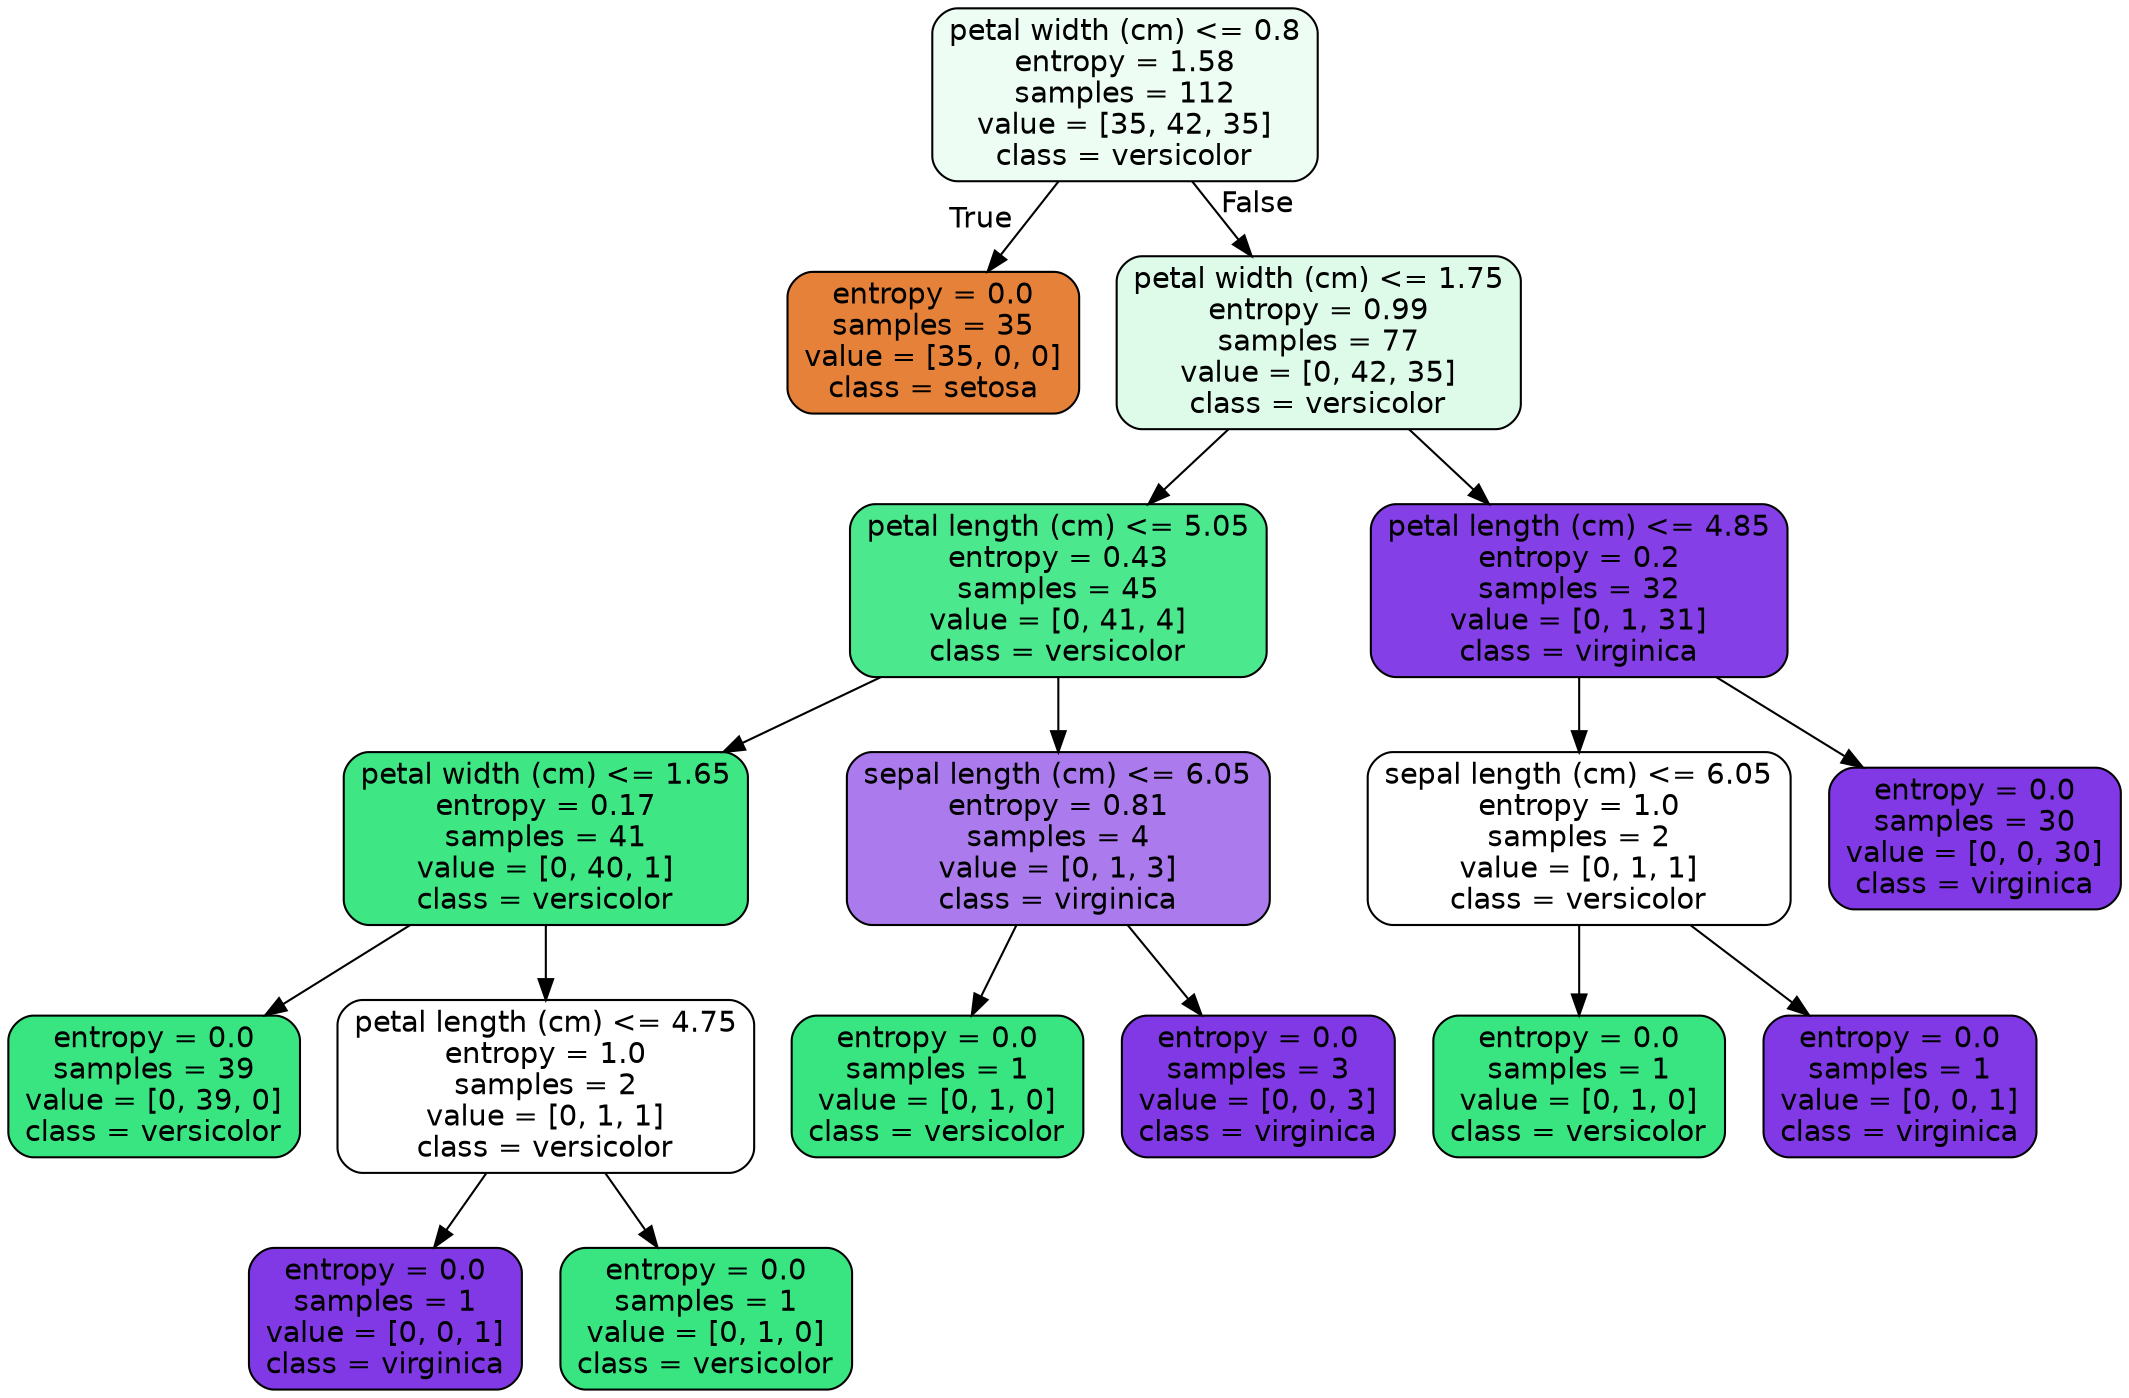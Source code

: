 digraph Tree {
node [shape=box, style="filled, rounded", color="black", fontname="helvetica"] ;
edge [fontname="helvetica"] ;
0 [label="petal width (cm) <= 0.8\nentropy = 1.58\nsamples = 112\nvalue = [35, 42, 35]\nclass = versicolor", fillcolor="#edfdf4"] ;
1 [label="entropy = 0.0\nsamples = 35\nvalue = [35, 0, 0]\nclass = setosa", fillcolor="#e58139"] ;
0 -> 1 [labeldistance=2.5, labelangle=45, headlabel="True"] ;
2 [label="petal width (cm) <= 1.75\nentropy = 0.99\nsamples = 77\nvalue = [0, 42, 35]\nclass = versicolor", fillcolor="#defbea"] ;
0 -> 2 [labeldistance=2.5, labelangle=-45, headlabel="False"] ;
3 [label="petal length (cm) <= 5.05\nentropy = 0.43\nsamples = 45\nvalue = [0, 41, 4]\nclass = versicolor", fillcolor="#4ce88d"] ;
2 -> 3 ;
4 [label="petal width (cm) <= 1.65\nentropy = 0.17\nsamples = 41\nvalue = [0, 40, 1]\nclass = versicolor", fillcolor="#3ee684"] ;
3 -> 4 ;
5 [label="entropy = 0.0\nsamples = 39\nvalue = [0, 39, 0]\nclass = versicolor", fillcolor="#39e581"] ;
4 -> 5 ;
6 [label="petal length (cm) <= 4.75\nentropy = 1.0\nsamples = 2\nvalue = [0, 1, 1]\nclass = versicolor", fillcolor="#ffffff"] ;
4 -> 6 ;
7 [label="entropy = 0.0\nsamples = 1\nvalue = [0, 0, 1]\nclass = virginica", fillcolor="#8139e5"] ;
6 -> 7 ;
8 [label="entropy = 0.0\nsamples = 1\nvalue = [0, 1, 0]\nclass = versicolor", fillcolor="#39e581"] ;
6 -> 8 ;
9 [label="sepal length (cm) <= 6.05\nentropy = 0.81\nsamples = 4\nvalue = [0, 1, 3]\nclass = virginica", fillcolor="#ab7bee"] ;
3 -> 9 ;
10 [label="entropy = 0.0\nsamples = 1\nvalue = [0, 1, 0]\nclass = versicolor", fillcolor="#39e581"] ;
9 -> 10 ;
11 [label="entropy = 0.0\nsamples = 3\nvalue = [0, 0, 3]\nclass = virginica", fillcolor="#8139e5"] ;
9 -> 11 ;
12 [label="petal length (cm) <= 4.85\nentropy = 0.2\nsamples = 32\nvalue = [0, 1, 31]\nclass = virginica", fillcolor="#853fe6"] ;
2 -> 12 ;
13 [label="sepal length (cm) <= 6.05\nentropy = 1.0\nsamples = 2\nvalue = [0, 1, 1]\nclass = versicolor", fillcolor="#ffffff"] ;
12 -> 13 ;
14 [label="entropy = 0.0\nsamples = 1\nvalue = [0, 1, 0]\nclass = versicolor", fillcolor="#39e581"] ;
13 -> 14 ;
15 [label="entropy = 0.0\nsamples = 1\nvalue = [0, 0, 1]\nclass = virginica", fillcolor="#8139e5"] ;
13 -> 15 ;
16 [label="entropy = 0.0\nsamples = 30\nvalue = [0, 0, 30]\nclass = virginica", fillcolor="#8139e5"] ;
12 -> 16 ;
}